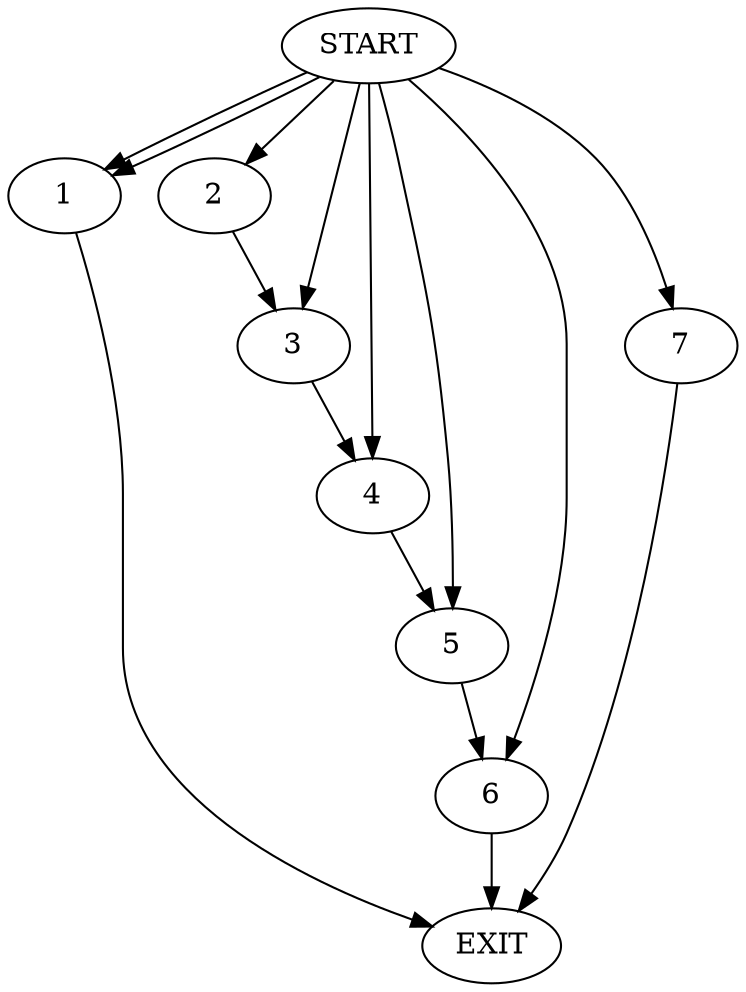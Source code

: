 digraph { 
0 [label="START"];
1;
2;
3;
4;
5;
6;
7;
8[label="EXIT"];
0 -> 7;
0 -> 1;
0:s2 -> 1;
0:s3 -> 2;
0:s4 -> 3;
0:s5 -> 4;
0:s6 -> 5;
0:s7 -> 6;
1 -> 8;
2 -> 3;
3 -> 4;
4 -> 5;
5 -> 6;
6 -> 8;
7 -> 8;
}